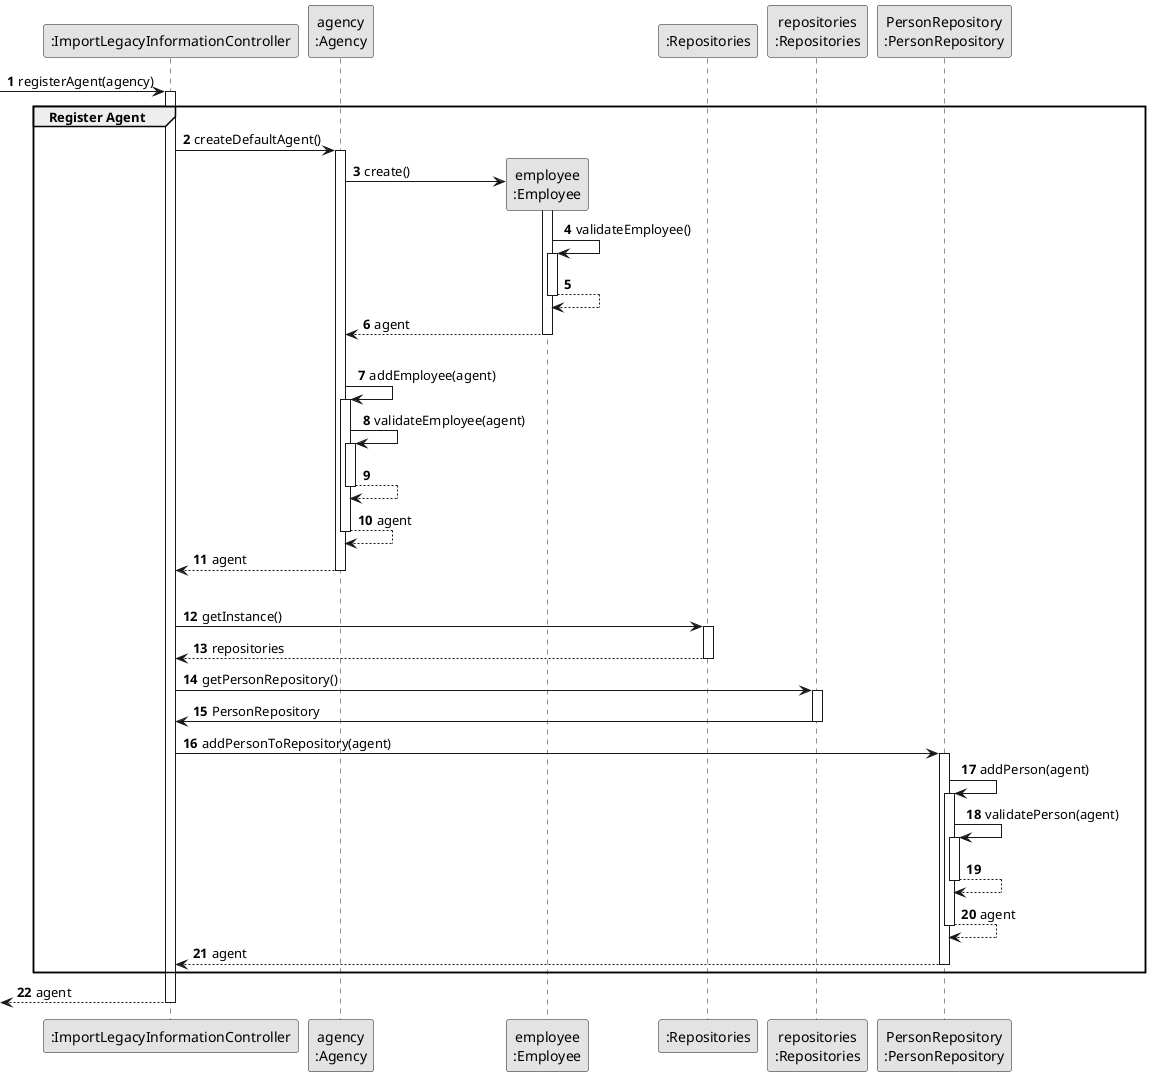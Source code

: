 @startuml
skinparam monochrome true
skinparam packageStyle rectangle
skinparam shadowing false

autonumber

'hide footbox
participant ":ImportLegacyInformationController" as CTRL
participant "agency\n:Agency" as AGC
participant "employee\n:Employee" as EMPLOYEE
participant ":Repositories" as RepositorySingleton
participant "repositories\n:Repositories" as PLAT
participant "PersonRepository\n:PersonRepository" as PersonRepository

    -> CTRL : registerAgent(agency)

activate CTRL

    group Register Agent

    CTRL -> AGC : createDefaultAgent()
    activate AGC

        AGC -> EMPLOYEE** : create()
    activate EMPLOYEE

        EMPLOYEE -> EMPLOYEE : validateEmployee()
        activate EMPLOYEE

            EMPLOYEE --> EMPLOYEE
        deactivate EMPLOYEE

        EMPLOYEE --> AGC : agent
    deactivate EMPLOYEE
|||
    AGC -> AGC : addEmployee(agent)

    activate AGC

       AGC -> AGC : validateEmployee(agent)
        activate AGC

            AGC --> AGC
        deactivate AGC

        AGC --> AGC : agent
    deactivate AGC


    AGC --> CTRL : agent
    deactivate AGC
|||

    CTRL -> RepositorySingleton : getInstance()

    activate RepositorySingleton

        RepositorySingleton --> CTRL : repositories
    deactivate RepositorySingleton

    CTRL -> PLAT : getPersonRepository()

    activate PLAT

        PLAT -> CTRL : PersonRepository

    deactivate PLAT

    CTRL -> PersonRepository : addPersonToRepository(agent)
    activate PersonRepository

    PersonRepository -> PersonRepository : addPerson(agent)
    activate PersonRepository

    PersonRepository -> PersonRepository : validatePerson(agent)
    activate PersonRepository

        PersonRepository --> PersonRepository
    deactivate PersonRepository

        PersonRepository --> PersonRepository : agent
    deactivate PersonRepository

        PersonRepository --> CTRL : agent
    deactivate PersonRepository

    end group
    
    <-- CTRL : agent

deactivate CTRL

    


@enduml